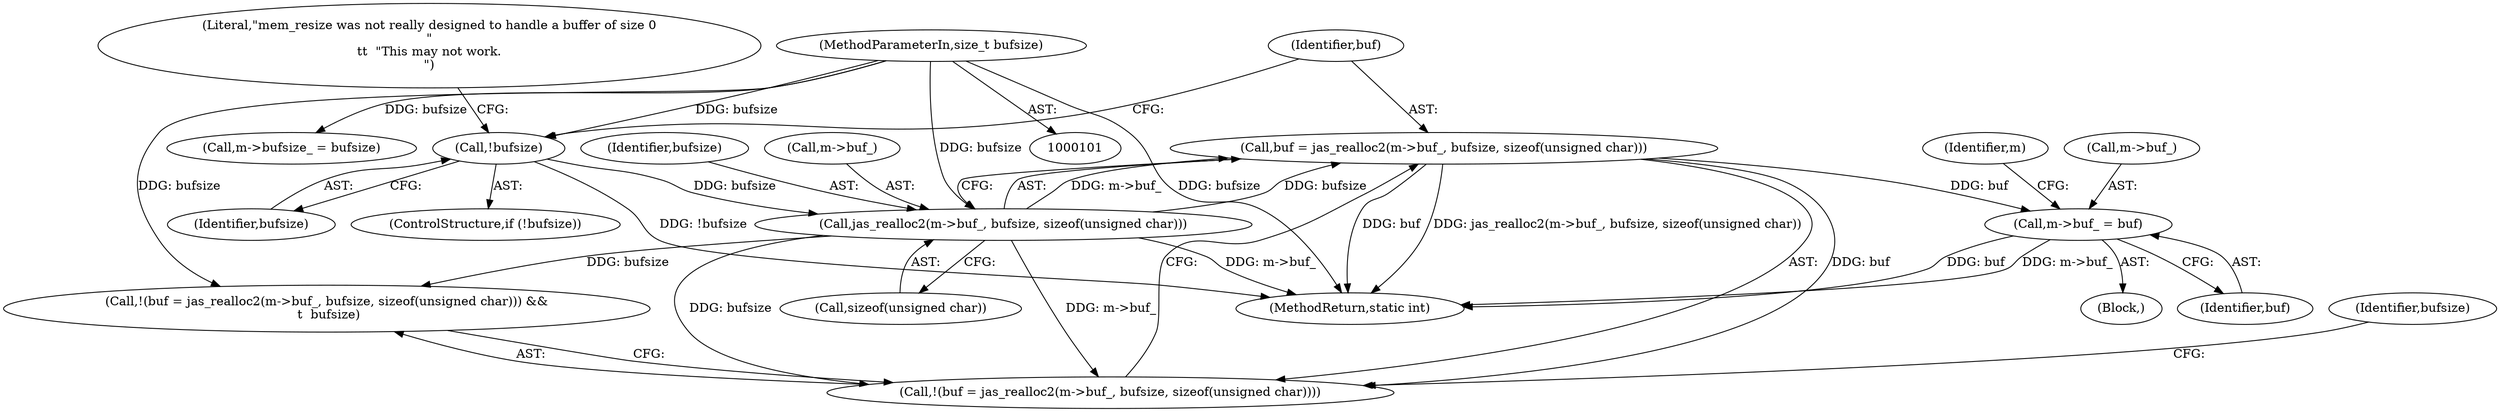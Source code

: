 digraph "0_jasper_634ce8e8a5accc0fa05dd2c20d42b4749d4b2735_5@API" {
"1000122" [label="(Call,buf = jas_realloc2(m->buf_, bufsize, sizeof(unsigned char)))"];
"1000124" [label="(Call,jas_realloc2(m->buf_, bufsize, sizeof(unsigned char)))"];
"1000114" [label="(Call,!bufsize)"];
"1000103" [label="(MethodParameterIn,size_t bufsize)"];
"1000121" [label="(Call,!(buf = jas_realloc2(m->buf_, bufsize, sizeof(unsigned char))))"];
"1000142" [label="(Call,m->buf_ = buf)"];
"1000154" [label="(MethodReturn,static int)"];
"1000142" [label="(Call,m->buf_ = buf)"];
"1000103" [label="(MethodParameterIn,size_t bufsize)"];
"1000115" [label="(Identifier,bufsize)"];
"1000123" [label="(Identifier,buf)"];
"1000118" [label="(Literal,\"mem_resize was not really designed to handle a buffer of size 0\n\"\n\t\t  \"This may not work.\n\")"];
"1000129" [label="(Call,sizeof(unsigned char))"];
"1000113" [label="(ControlStructure,if (!bufsize))"];
"1000147" [label="(Call,m->bufsize_ = bufsize)"];
"1000131" [label="(Identifier,bufsize)"];
"1000149" [label="(Identifier,m)"];
"1000122" [label="(Call,buf = jas_realloc2(m->buf_, bufsize, sizeof(unsigned char)))"];
"1000104" [label="(Block,)"];
"1000128" [label="(Identifier,bufsize)"];
"1000125" [label="(Call,m->buf_)"];
"1000120" [label="(Call,!(buf = jas_realloc2(m->buf_, bufsize, sizeof(unsigned char))) &&\n \t  bufsize)"];
"1000114" [label="(Call,!bufsize)"];
"1000146" [label="(Identifier,buf)"];
"1000143" [label="(Call,m->buf_)"];
"1000121" [label="(Call,!(buf = jas_realloc2(m->buf_, bufsize, sizeof(unsigned char))))"];
"1000124" [label="(Call,jas_realloc2(m->buf_, bufsize, sizeof(unsigned char)))"];
"1000122" -> "1000121"  [label="AST: "];
"1000122" -> "1000124"  [label="CFG: "];
"1000123" -> "1000122"  [label="AST: "];
"1000124" -> "1000122"  [label="AST: "];
"1000121" -> "1000122"  [label="CFG: "];
"1000122" -> "1000154"  [label="DDG: buf"];
"1000122" -> "1000154"  [label="DDG: jas_realloc2(m->buf_, bufsize, sizeof(unsigned char))"];
"1000122" -> "1000121"  [label="DDG: buf"];
"1000124" -> "1000122"  [label="DDG: m->buf_"];
"1000124" -> "1000122"  [label="DDG: bufsize"];
"1000122" -> "1000142"  [label="DDG: buf"];
"1000124" -> "1000129"  [label="CFG: "];
"1000125" -> "1000124"  [label="AST: "];
"1000128" -> "1000124"  [label="AST: "];
"1000129" -> "1000124"  [label="AST: "];
"1000124" -> "1000154"  [label="DDG: m->buf_"];
"1000124" -> "1000121"  [label="DDG: m->buf_"];
"1000124" -> "1000121"  [label="DDG: bufsize"];
"1000114" -> "1000124"  [label="DDG: bufsize"];
"1000103" -> "1000124"  [label="DDG: bufsize"];
"1000124" -> "1000120"  [label="DDG: bufsize"];
"1000114" -> "1000113"  [label="AST: "];
"1000114" -> "1000115"  [label="CFG: "];
"1000115" -> "1000114"  [label="AST: "];
"1000118" -> "1000114"  [label="CFG: "];
"1000123" -> "1000114"  [label="CFG: "];
"1000114" -> "1000154"  [label="DDG: !bufsize"];
"1000103" -> "1000114"  [label="DDG: bufsize"];
"1000103" -> "1000101"  [label="AST: "];
"1000103" -> "1000154"  [label="DDG: bufsize"];
"1000103" -> "1000120"  [label="DDG: bufsize"];
"1000103" -> "1000147"  [label="DDG: bufsize"];
"1000121" -> "1000120"  [label="AST: "];
"1000131" -> "1000121"  [label="CFG: "];
"1000120" -> "1000121"  [label="CFG: "];
"1000142" -> "1000104"  [label="AST: "];
"1000142" -> "1000146"  [label="CFG: "];
"1000143" -> "1000142"  [label="AST: "];
"1000146" -> "1000142"  [label="AST: "];
"1000149" -> "1000142"  [label="CFG: "];
"1000142" -> "1000154"  [label="DDG: buf"];
"1000142" -> "1000154"  [label="DDG: m->buf_"];
}
